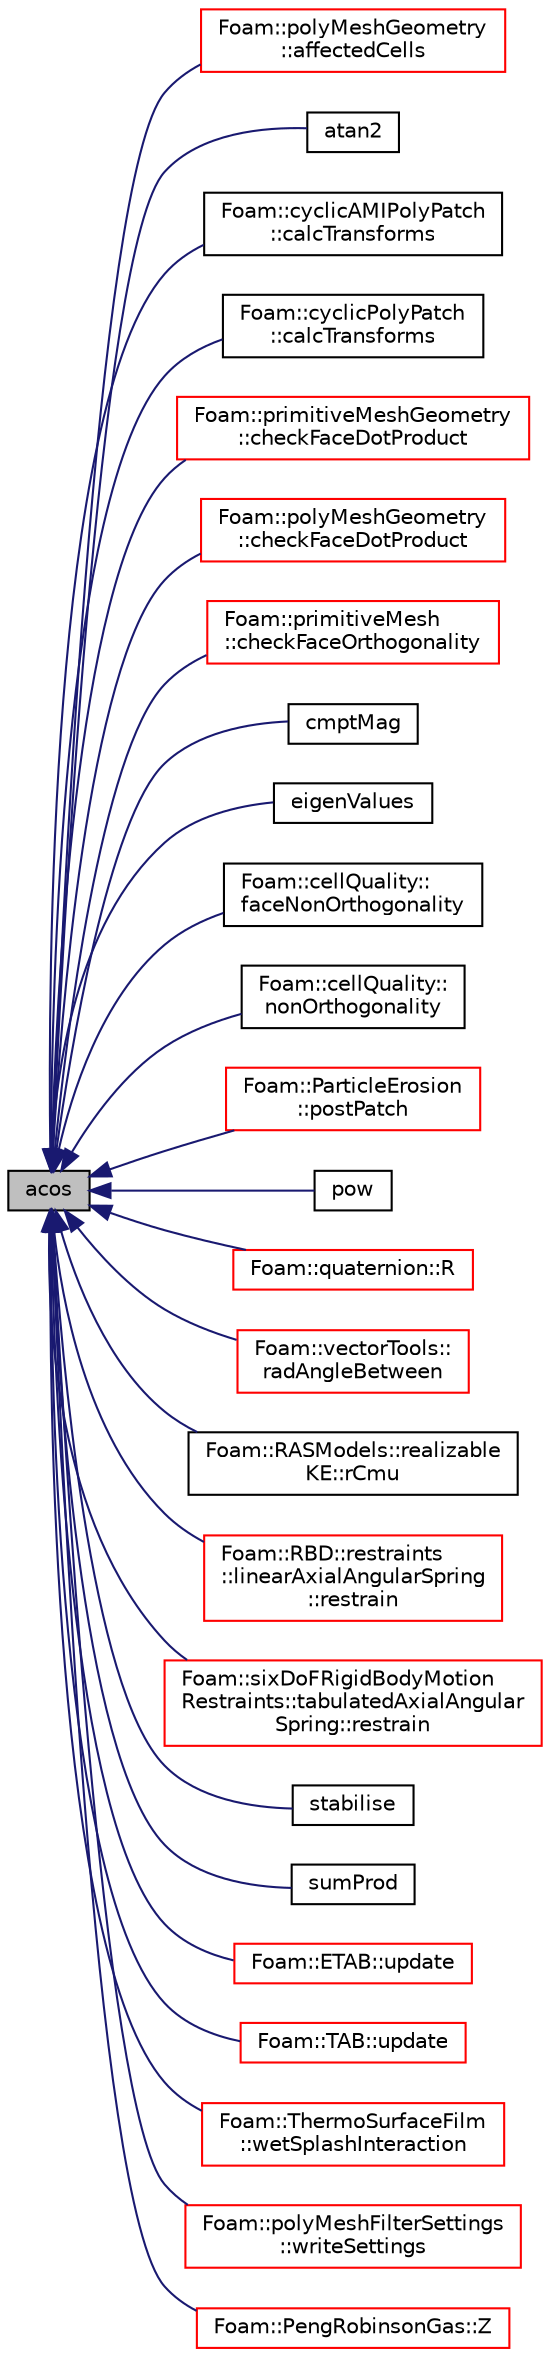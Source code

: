 digraph "acos"
{
  bgcolor="transparent";
  edge [fontname="Helvetica",fontsize="10",labelfontname="Helvetica",labelfontsize="10"];
  node [fontname="Helvetica",fontsize="10",shape=record];
  rankdir="LR";
  Node1 [label="acos",height=0.2,width=0.4,color="black", fillcolor="grey75", style="filled", fontcolor="black"];
  Node1 -> Node2 [dir="back",color="midnightblue",fontsize="10",style="solid",fontname="Helvetica"];
  Node2 [label="Foam::polyMeshGeometry\l::affectedCells",height=0.2,width=0.4,color="red",URL="$a01959.html#af5a651dc1cbf2df9601f576420a0cc3c",tooltip="Helper function: get affected cells from faces. "];
  Node1 -> Node3 [dir="back",color="midnightblue",fontsize="10",style="solid",fontname="Helvetica"];
  Node3 [label="atan2",height=0.2,width=0.4,color="black",URL="$a10974.html#ac4f658d3f23292db85ec6b618e5976e0"];
  Node1 -> Node4 [dir="back",color="midnightblue",fontsize="10",style="solid",fontname="Helvetica"];
  Node4 [label="Foam::cyclicAMIPolyPatch\l::calcTransforms",height=0.2,width=0.4,color="black",URL="$a00481.html#afb48497736bbafb1fbb000cd218d1779",tooltip="Recalculate the transformation tensors. "];
  Node1 -> Node5 [dir="back",color="midnightblue",fontsize="10",style="solid",fontname="Helvetica"];
  Node5 [label="Foam::cyclicPolyPatch\l::calcTransforms",height=0.2,width=0.4,color="black",URL="$a00491.html#afb48497736bbafb1fbb000cd218d1779",tooltip="Recalculate the transformation tensors. "];
  Node1 -> Node6 [dir="back",color="midnightblue",fontsize="10",style="solid",fontname="Helvetica"];
  Node6 [label="Foam::primitiveMeshGeometry\l::checkFaceDotProduct",height=0.2,width=0.4,color="red",URL="$a02009.html#abe689b0ea95babc2086677dec53f57f2"];
  Node1 -> Node7 [dir="back",color="midnightblue",fontsize="10",style="solid",fontname="Helvetica"];
  Node7 [label="Foam::polyMeshGeometry\l::checkFaceDotProduct",height=0.2,width=0.4,color="red",URL="$a01959.html#a5014e575335db939bc66eb2fe32ac48f",tooltip="See primitiveMesh. "];
  Node1 -> Node8 [dir="back",color="midnightblue",fontsize="10",style="solid",fontname="Helvetica"];
  Node8 [label="Foam::primitiveMesh\l::checkFaceOrthogonality",height=0.2,width=0.4,color="red",URL="$a02008.html#a53c93950456aabcf95d28e5892635876",tooltip="Check for non-orthogonality. "];
  Node1 -> Node9 [dir="back",color="midnightblue",fontsize="10",style="solid",fontname="Helvetica"];
  Node9 [label="cmptMag",height=0.2,width=0.4,color="black",URL="$a10974.html#a2b5bed0675a2a1c054a011f1ff5d73e8"];
  Node1 -> Node10 [dir="back",color="midnightblue",fontsize="10",style="solid",fontname="Helvetica"];
  Node10 [label="eigenValues",height=0.2,width=0.4,color="black",URL="$a10974.html#a439ae805cc773abe7c94178cce4f5ba3"];
  Node1 -> Node11 [dir="back",color="midnightblue",fontsize="10",style="solid",fontname="Helvetica"];
  Node11 [label="Foam::cellQuality::\lfaceNonOrthogonality",height=0.2,width=0.4,color="black",URL="$a00222.html#a21a608cd486c7e3bc5af038c6c177460",tooltip="Return face non-orthogonality. "];
  Node1 -> Node12 [dir="back",color="midnightblue",fontsize="10",style="solid",fontname="Helvetica"];
  Node12 [label="Foam::cellQuality::\lnonOrthogonality",height=0.2,width=0.4,color="black",URL="$a00222.html#a2aa3f51b03e59419499f9a21215b2a8f",tooltip="Return cell non-orthogonality. "];
  Node1 -> Node13 [dir="back",color="midnightblue",fontsize="10",style="solid",fontname="Helvetica"];
  Node13 [label="Foam::ParticleErosion\l::postPatch",height=0.2,width=0.4,color="red",URL="$a01815.html#a77147582d9be96def68967af52d9784b",tooltip="Post-patch hook. "];
  Node1 -> Node14 [dir="back",color="midnightblue",fontsize="10",style="solid",fontname="Helvetica"];
  Node14 [label="pow",height=0.2,width=0.4,color="black",URL="$a10974.html#ad204fcf4c745d7611215c46831dc9aad",tooltip="Power of a quaternion. "];
  Node1 -> Node15 [dir="back",color="midnightblue",fontsize="10",style="solid",fontname="Helvetica"];
  Node15 [label="Foam::quaternion::R",height=0.2,width=0.4,color="red",URL="$a02097.html#ae10a9e572a265c8a6b4e03646751082e",tooltip="The rotation tensor corresponding the quaternion. "];
  Node1 -> Node16 [dir="back",color="midnightblue",fontsize="10",style="solid",fontname="Helvetica"];
  Node16 [label="Foam::vectorTools::\lradAngleBetween",height=0.2,width=0.4,color="red",URL="$a11071.html#a40e012ba4fce0239b9220edeae4f9cb2",tooltip="Calculate angle between a and b in radians. "];
  Node1 -> Node17 [dir="back",color="midnightblue",fontsize="10",style="solid",fontname="Helvetica"];
  Node17 [label="Foam::RASModels::realizable\lKE::rCmu",height=0.2,width=0.4,color="black",URL="$a02145.html#a1068a692df4f337ad061061d4c6b380d"];
  Node1 -> Node18 [dir="back",color="midnightblue",fontsize="10",style="solid",fontname="Helvetica"];
  Node18 [label="Foam::RBD::restraints\l::linearAxialAngularSpring\l::restrain",height=0.2,width=0.4,color="red",URL="$a01358.html#a4c5d7873f07adebdfcea35684d5f1eb3",tooltip="Accumulate the retraint internal joint forces into the tau field and. "];
  Node1 -> Node19 [dir="back",color="midnightblue",fontsize="10",style="solid",fontname="Helvetica"];
  Node19 [label="Foam::sixDoFRigidBodyMotion\lRestraints::tabulatedAxialAngular\lSpring::restrain",height=0.2,width=0.4,color="red",URL="$a02631.html#a7fa713dfa7e7b8124d760266460acb1a",tooltip="Calculate the restraint position, force and moment. "];
  Node1 -> Node20 [dir="back",color="midnightblue",fontsize="10",style="solid",fontname="Helvetica"];
  Node20 [label="stabilise",height=0.2,width=0.4,color="black",URL="$a10974.html#a5256ed0d7ec24b1876ba90c6ff1f8727"];
  Node1 -> Node21 [dir="back",color="midnightblue",fontsize="10",style="solid",fontname="Helvetica"];
  Node21 [label="sumProd",height=0.2,width=0.4,color="black",URL="$a10974.html#a5b480f6156c25bef4de87d86094e87ea"];
  Node1 -> Node22 [dir="back",color="midnightblue",fontsize="10",style="solid",fontname="Helvetica"];
  Node22 [label="Foam::ETAB::update",height=0.2,width=0.4,color="red",URL="$a00687.html#af86a08f997bc779309ec7d00e914e292",tooltip="Update the parcel properties. "];
  Node1 -> Node23 [dir="back",color="midnightblue",fontsize="10",style="solid",fontname="Helvetica"];
  Node23 [label="Foam::TAB::update",height=0.2,width=0.4,color="red",URL="$a02623.html#af86a08f997bc779309ec7d00e914e292",tooltip="Update the parcel diameter. "];
  Node1 -> Node24 [dir="back",color="midnightblue",fontsize="10",style="solid",fontname="Helvetica"];
  Node24 [label="Foam::ThermoSurfaceFilm\l::wetSplashInteraction",height=0.2,width=0.4,color="red",URL="$a02676.html#aef39bd50a1c5b103a503498a2669b3f3",tooltip="Parcel interaction with wetted surface. "];
  Node1 -> Node25 [dir="back",color="midnightblue",fontsize="10",style="solid",fontname="Helvetica"];
  Node25 [label="Foam::polyMeshFilterSettings\l::writeSettings",height=0.2,width=0.4,color="red",URL="$a01958.html#abe3c585a1ab081cb386fb7c90e2bdb8c",tooltip="Write the settings to a stream. "];
  Node1 -> Node26 [dir="back",color="midnightblue",fontsize="10",style="solid",fontname="Helvetica"];
  Node26 [label="Foam::PengRobinsonGas::Z",height=0.2,width=0.4,color="red",URL="$a01866.html#adf30d0e22c41a1f4d3a6e2d7a9443c7a",tooltip="Return compression factor [-]. "];
}
